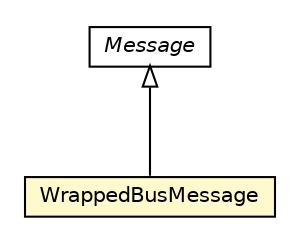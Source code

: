 #!/usr/local/bin/dot
#
# Class diagram 
# Generated by UMLGraph version R5_6-24-gf6e263 (http://www.umlgraph.org/)
#

digraph G {
	edge [fontname="Helvetica",fontsize=10,labelfontname="Helvetica",labelfontsize=10];
	node [fontname="Helvetica",fontsize=10,shape=plaintext];
	nodesep=0.25;
	ranksep=0.5;
	// org.universAAL.ri.gateway.protocol.WrappedBusMessage
	c8620097 [label=<<table title="org.universAAL.ri.gateway.protocol.WrappedBusMessage" border="0" cellborder="1" cellspacing="0" cellpadding="2" port="p" bgcolor="lemonChiffon" href="./WrappedBusMessage.html">
		<tr><td><table border="0" cellspacing="0" cellpadding="1">
<tr><td align="center" balign="center"> WrappedBusMessage </td></tr>
		</table></td></tr>
		</table>>, URL="./WrappedBusMessage.html", fontname="Helvetica", fontcolor="black", fontsize=10.0];
	// org.universAAL.ri.gateway.protocol.Message
	c8620098 [label=<<table title="org.universAAL.ri.gateway.protocol.Message" border="0" cellborder="1" cellspacing="0" cellpadding="2" port="p" href="./Message.html">
		<tr><td><table border="0" cellspacing="0" cellpadding="1">
<tr><td align="center" balign="center"><font face="Helvetica-Oblique"> Message </font></td></tr>
		</table></td></tr>
		</table>>, URL="./Message.html", fontname="Helvetica", fontcolor="black", fontsize=10.0];
	//org.universAAL.ri.gateway.protocol.WrappedBusMessage extends org.universAAL.ri.gateway.protocol.Message
	c8620098:p -> c8620097:p [dir=back,arrowtail=empty];
}

